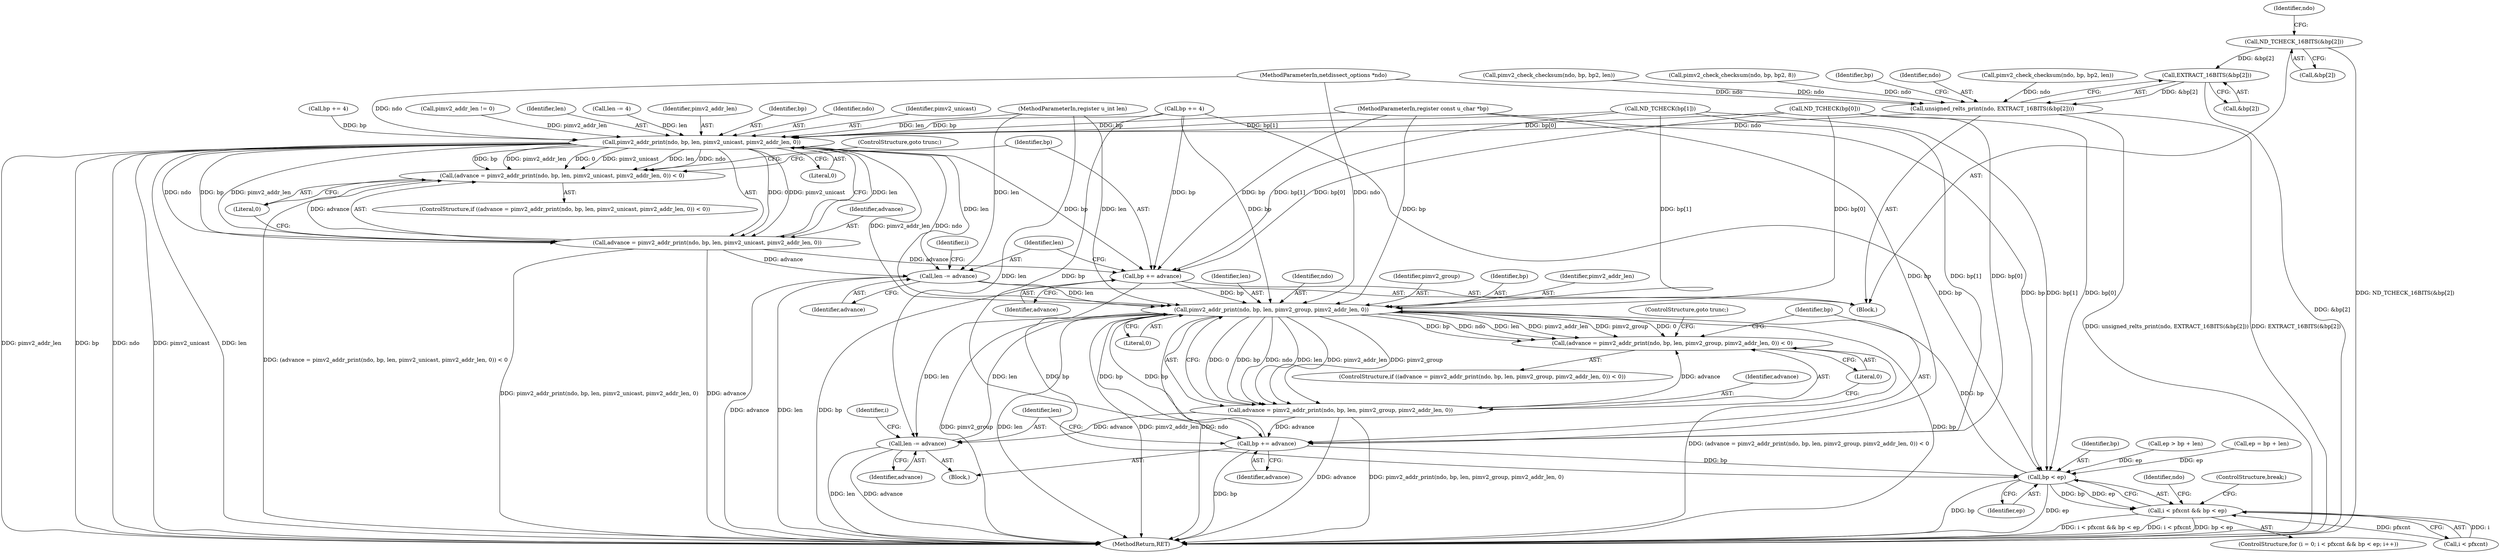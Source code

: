 digraph "0_tcpdump_5dc1860d8267b1e0cb78c9ffa2a40bea2fdb3ddc_4@array" {
"1001398" [label="(Call,EXTRACT_16BITS(&bp[2]))"];
"1001387" [label="(Call,ND_TCHECK_16BITS(&bp[2]))"];
"1001396" [label="(Call,unsigned_relts_print(ndo, EXTRACT_16BITS(&bp[2])))"];
"1001417" [label="(Call,pimv2_addr_print(ndo, bp, len, pimv2_unicast, pimv2_addr_len, 0))"];
"1001414" [label="(Call,(advance = pimv2_addr_print(ndo, bp, len, pimv2_unicast, pimv2_addr_len, 0)) < 0)"];
"1001415" [label="(Call,advance = pimv2_addr_print(ndo, bp, len, pimv2_unicast, pimv2_addr_len, 0))"];
"1001426" [label="(Call,bp += advance)"];
"1001440" [label="(Call,bp < ep)"];
"1001436" [label="(Call,i < pfxcnt && bp < ep)"];
"1001456" [label="(Call,pimv2_addr_print(ndo, bp, len, pimv2_group, pimv2_addr_len, 0))"];
"1001453" [label="(Call,(advance = pimv2_addr_print(ndo, bp, len, pimv2_group, pimv2_addr_len, 0)) < 0)"];
"1001454" [label="(Call,advance = pimv2_addr_print(ndo, bp, len, pimv2_group, pimv2_addr_len, 0))"];
"1001465" [label="(Call,bp += advance)"];
"1001468" [label="(Call,len -= advance)"];
"1001429" [label="(Call,len -= advance)"];
"1001406" [label="(Call,len -= 4)"];
"1000224" [label="(Call,pimv2_check_checksum(ndo, bp, bp2, 8))"];
"1001415" [label="(Call,advance = pimv2_addr_print(ndo, bp, len, pimv2_unicast, pimv2_addr_len, 0))"];
"1001394" [label="(Identifier,ndo)"];
"1001461" [label="(Identifier,pimv2_addr_len)"];
"1001404" [label="(Identifier,bp)"];
"1001422" [label="(Identifier,pimv2_addr_len)"];
"1001426" [label="(Call,bp += advance)"];
"1001436" [label="(Call,i < pfxcnt && bp < ep)"];
"1001467" [label="(Identifier,advance)"];
"1001388" [label="(Call,&bp[2])"];
"1001417" [label="(Call,pimv2_addr_print(ndo, bp, len, pimv2_unicast, pimv2_addr_len, 0))"];
"1001397" [label="(Identifier,ndo)"];
"1001424" [label="(Literal,0)"];
"1001452" [label="(ControlStructure,if ((advance = pimv2_addr_print(ndo, bp, len, pimv2_group, pimv2_addr_len, 0)) < 0))"];
"1001444" [label="(Identifier,i)"];
"1001464" [label="(ControlStructure,goto trunc;)"];
"1001459" [label="(Identifier,len)"];
"1001469" [label="(Identifier,len)"];
"1001466" [label="(Identifier,bp)"];
"1001437" [label="(Call,i < pfxcnt)"];
"1001419" [label="(Identifier,bp)"];
"1001431" [label="(Identifier,advance)"];
"1001396" [label="(Call,unsigned_relts_print(ndo, EXTRACT_16BITS(&bp[2])))"];
"1001423" [label="(Literal,0)"];
"1001387" [label="(Call,ND_TCHECK_16BITS(&bp[2]))"];
"1001418" [label="(Identifier,ndo)"];
"1001414" [label="(Call,(advance = pimv2_addr_print(ndo, bp, len, pimv2_unicast, pimv2_addr_len, 0)) < 0)"];
"1001448" [label="(Identifier,ndo)"];
"1001457" [label="(Identifier,ndo)"];
"1001440" [label="(Call,bp < ep)"];
"1000271" [label="(Call,bp += 4)"];
"1001463" [label="(Literal,0)"];
"1001468" [label="(Call,len -= advance)"];
"1001425" [label="(ControlStructure,goto trunc;)"];
"1001442" [label="(Identifier,ep)"];
"1001458" [label="(Identifier,bp)"];
"1001421" [label="(Identifier,pimv2_unicast)"];
"1001370" [label="(Call,ND_TCHECK(bp[1]))"];
"1001413" [label="(ControlStructure,if ((advance = pimv2_addr_print(ndo, bp, len, pimv2_unicast, pimv2_addr_len, 0)) < 0))"];
"1001445" [label="(Block,)"];
"1001462" [label="(Literal,0)"];
"1001470" [label="(Identifier,advance)"];
"1001427" [label="(Identifier,bp)"];
"1001429" [label="(Call,len -= advance)"];
"1000122" [label="(MethodParameterIn,register u_int len)"];
"1001430" [label="(Identifier,len)"];
"1001456" [label="(Call,pimv2_addr_print(ndo, bp, len, pimv2_group, pimv2_addr_len, 0))"];
"1001460" [label="(Identifier,pimv2_group)"];
"1000148" [label="(Call,ep > bp + len)"];
"1001416" [label="(Identifier,advance)"];
"1001403" [label="(Call,bp += 4)"];
"1001432" [label="(ControlStructure,for (i = 0; i < pfxcnt && bp < ep; i++))"];
"1000245" [label="(Call,pimv2_check_checksum(ndo, bp, bp2, len))"];
"1001399" [label="(Call,&bp[2])"];
"1001428" [label="(Identifier,advance)"];
"1001454" [label="(Call,advance = pimv2_addr_print(ndo, bp, len, pimv2_group, pimv2_addr_len, 0))"];
"1000153" [label="(Call,ep = bp + len)"];
"1001348" [label="(Call,ND_TCHECK(bp[0]))"];
"1000173" [label="(Call,pimv2_addr_len != 0)"];
"1001471" [label="(ControlStructure,break;)"];
"1000236" [label="(Call,pimv2_check_checksum(ndo, bp, bp2, len))"];
"1001455" [label="(Identifier,advance)"];
"1001434" [label="(Identifier,i)"];
"1001340" [label="(Block,)"];
"1001575" [label="(MethodReturn,RET)"];
"1000121" [label="(MethodParameterIn,register const u_char *bp)"];
"1001453" [label="(Call,(advance = pimv2_addr_print(ndo, bp, len, pimv2_group, pimv2_addr_len, 0)) < 0)"];
"1001465" [label="(Call,bp += advance)"];
"1001398" [label="(Call,EXTRACT_16BITS(&bp[2]))"];
"1001441" [label="(Identifier,bp)"];
"1001420" [label="(Identifier,len)"];
"1000120" [label="(MethodParameterIn,netdissect_options *ndo)"];
"1001398" -> "1001396"  [label="AST: "];
"1001398" -> "1001399"  [label="CFG: "];
"1001399" -> "1001398"  [label="AST: "];
"1001396" -> "1001398"  [label="CFG: "];
"1001398" -> "1001575"  [label="DDG: &bp[2]"];
"1001398" -> "1001396"  [label="DDG: &bp[2]"];
"1001387" -> "1001398"  [label="DDG: &bp[2]"];
"1001387" -> "1001340"  [label="AST: "];
"1001387" -> "1001388"  [label="CFG: "];
"1001388" -> "1001387"  [label="AST: "];
"1001394" -> "1001387"  [label="CFG: "];
"1001387" -> "1001575"  [label="DDG: ND_TCHECK_16BITS(&bp[2])"];
"1001396" -> "1001340"  [label="AST: "];
"1001397" -> "1001396"  [label="AST: "];
"1001404" -> "1001396"  [label="CFG: "];
"1001396" -> "1001575"  [label="DDG: EXTRACT_16BITS(&bp[2])"];
"1001396" -> "1001575"  [label="DDG: unsigned_relts_print(ndo, EXTRACT_16BITS(&bp[2]))"];
"1000224" -> "1001396"  [label="DDG: ndo"];
"1000236" -> "1001396"  [label="DDG: ndo"];
"1000245" -> "1001396"  [label="DDG: ndo"];
"1000120" -> "1001396"  [label="DDG: ndo"];
"1001396" -> "1001417"  [label="DDG: ndo"];
"1001417" -> "1001415"  [label="AST: "];
"1001417" -> "1001423"  [label="CFG: "];
"1001418" -> "1001417"  [label="AST: "];
"1001419" -> "1001417"  [label="AST: "];
"1001420" -> "1001417"  [label="AST: "];
"1001421" -> "1001417"  [label="AST: "];
"1001422" -> "1001417"  [label="AST: "];
"1001423" -> "1001417"  [label="AST: "];
"1001415" -> "1001417"  [label="CFG: "];
"1001417" -> "1001575"  [label="DDG: pimv2_addr_len"];
"1001417" -> "1001575"  [label="DDG: bp"];
"1001417" -> "1001575"  [label="DDG: ndo"];
"1001417" -> "1001575"  [label="DDG: pimv2_unicast"];
"1001417" -> "1001575"  [label="DDG: len"];
"1001417" -> "1001414"  [label="DDG: len"];
"1001417" -> "1001414"  [label="DDG: ndo"];
"1001417" -> "1001414"  [label="DDG: bp"];
"1001417" -> "1001414"  [label="DDG: pimv2_addr_len"];
"1001417" -> "1001414"  [label="DDG: 0"];
"1001417" -> "1001414"  [label="DDG: pimv2_unicast"];
"1001417" -> "1001415"  [label="DDG: len"];
"1001417" -> "1001415"  [label="DDG: ndo"];
"1001417" -> "1001415"  [label="DDG: bp"];
"1001417" -> "1001415"  [label="DDG: pimv2_addr_len"];
"1001417" -> "1001415"  [label="DDG: 0"];
"1001417" -> "1001415"  [label="DDG: pimv2_unicast"];
"1000120" -> "1001417"  [label="DDG: ndo"];
"1001370" -> "1001417"  [label="DDG: bp[1]"];
"1001403" -> "1001417"  [label="DDG: bp"];
"1000121" -> "1001417"  [label="DDG: bp"];
"1001348" -> "1001417"  [label="DDG: bp[0]"];
"1000271" -> "1001417"  [label="DDG: bp"];
"1001406" -> "1001417"  [label="DDG: len"];
"1000122" -> "1001417"  [label="DDG: len"];
"1000173" -> "1001417"  [label="DDG: pimv2_addr_len"];
"1001417" -> "1001426"  [label="DDG: bp"];
"1001417" -> "1001429"  [label="DDG: len"];
"1001417" -> "1001456"  [label="DDG: ndo"];
"1001417" -> "1001456"  [label="DDG: pimv2_addr_len"];
"1001414" -> "1001413"  [label="AST: "];
"1001414" -> "1001424"  [label="CFG: "];
"1001415" -> "1001414"  [label="AST: "];
"1001424" -> "1001414"  [label="AST: "];
"1001425" -> "1001414"  [label="CFG: "];
"1001427" -> "1001414"  [label="CFG: "];
"1001414" -> "1001575"  [label="DDG: (advance = pimv2_addr_print(ndo, bp, len, pimv2_unicast, pimv2_addr_len, 0)) < 0"];
"1001415" -> "1001414"  [label="DDG: advance"];
"1001416" -> "1001415"  [label="AST: "];
"1001424" -> "1001415"  [label="CFG: "];
"1001415" -> "1001575"  [label="DDG: pimv2_addr_print(ndo, bp, len, pimv2_unicast, pimv2_addr_len, 0)"];
"1001415" -> "1001575"  [label="DDG: advance"];
"1001415" -> "1001426"  [label="DDG: advance"];
"1001415" -> "1001429"  [label="DDG: advance"];
"1001426" -> "1001340"  [label="AST: "];
"1001426" -> "1001428"  [label="CFG: "];
"1001427" -> "1001426"  [label="AST: "];
"1001428" -> "1001426"  [label="AST: "];
"1001430" -> "1001426"  [label="CFG: "];
"1001426" -> "1001575"  [label="DDG: bp"];
"1001370" -> "1001426"  [label="DDG: bp[1]"];
"1000121" -> "1001426"  [label="DDG: bp"];
"1001348" -> "1001426"  [label="DDG: bp[0]"];
"1000271" -> "1001426"  [label="DDG: bp"];
"1001426" -> "1001440"  [label="DDG: bp"];
"1001426" -> "1001456"  [label="DDG: bp"];
"1001440" -> "1001436"  [label="AST: "];
"1001440" -> "1001442"  [label="CFG: "];
"1001441" -> "1001440"  [label="AST: "];
"1001442" -> "1001440"  [label="AST: "];
"1001436" -> "1001440"  [label="CFG: "];
"1001440" -> "1001575"  [label="DDG: ep"];
"1001440" -> "1001575"  [label="DDG: bp"];
"1001440" -> "1001436"  [label="DDG: bp"];
"1001440" -> "1001436"  [label="DDG: ep"];
"1001370" -> "1001440"  [label="DDG: bp[1]"];
"1001465" -> "1001440"  [label="DDG: bp"];
"1000121" -> "1001440"  [label="DDG: bp"];
"1001348" -> "1001440"  [label="DDG: bp[0]"];
"1000271" -> "1001440"  [label="DDG: bp"];
"1000148" -> "1001440"  [label="DDG: ep"];
"1000153" -> "1001440"  [label="DDG: ep"];
"1001440" -> "1001456"  [label="DDG: bp"];
"1001436" -> "1001432"  [label="AST: "];
"1001436" -> "1001437"  [label="CFG: "];
"1001437" -> "1001436"  [label="AST: "];
"1001448" -> "1001436"  [label="CFG: "];
"1001471" -> "1001436"  [label="CFG: "];
"1001436" -> "1001575"  [label="DDG: bp < ep"];
"1001436" -> "1001575"  [label="DDG: i < pfxcnt && bp < ep"];
"1001436" -> "1001575"  [label="DDG: i < pfxcnt"];
"1001437" -> "1001436"  [label="DDG: i"];
"1001437" -> "1001436"  [label="DDG: pfxcnt"];
"1001456" -> "1001454"  [label="AST: "];
"1001456" -> "1001462"  [label="CFG: "];
"1001457" -> "1001456"  [label="AST: "];
"1001458" -> "1001456"  [label="AST: "];
"1001459" -> "1001456"  [label="AST: "];
"1001460" -> "1001456"  [label="AST: "];
"1001461" -> "1001456"  [label="AST: "];
"1001462" -> "1001456"  [label="AST: "];
"1001454" -> "1001456"  [label="CFG: "];
"1001456" -> "1001575"  [label="DDG: pimv2_group"];
"1001456" -> "1001575"  [label="DDG: len"];
"1001456" -> "1001575"  [label="DDG: pimv2_addr_len"];
"1001456" -> "1001575"  [label="DDG: ndo"];
"1001456" -> "1001575"  [label="DDG: bp"];
"1001456" -> "1001453"  [label="DDG: 0"];
"1001456" -> "1001453"  [label="DDG: bp"];
"1001456" -> "1001453"  [label="DDG: ndo"];
"1001456" -> "1001453"  [label="DDG: len"];
"1001456" -> "1001453"  [label="DDG: pimv2_addr_len"];
"1001456" -> "1001453"  [label="DDG: pimv2_group"];
"1001456" -> "1001454"  [label="DDG: 0"];
"1001456" -> "1001454"  [label="DDG: bp"];
"1001456" -> "1001454"  [label="DDG: ndo"];
"1001456" -> "1001454"  [label="DDG: len"];
"1001456" -> "1001454"  [label="DDG: pimv2_addr_len"];
"1001456" -> "1001454"  [label="DDG: pimv2_group"];
"1000120" -> "1001456"  [label="DDG: ndo"];
"1001370" -> "1001456"  [label="DDG: bp[1]"];
"1001465" -> "1001456"  [label="DDG: bp"];
"1000121" -> "1001456"  [label="DDG: bp"];
"1001348" -> "1001456"  [label="DDG: bp[0]"];
"1000271" -> "1001456"  [label="DDG: bp"];
"1001468" -> "1001456"  [label="DDG: len"];
"1001429" -> "1001456"  [label="DDG: len"];
"1000122" -> "1001456"  [label="DDG: len"];
"1001456" -> "1001465"  [label="DDG: bp"];
"1001456" -> "1001468"  [label="DDG: len"];
"1001453" -> "1001452"  [label="AST: "];
"1001453" -> "1001463"  [label="CFG: "];
"1001454" -> "1001453"  [label="AST: "];
"1001463" -> "1001453"  [label="AST: "];
"1001464" -> "1001453"  [label="CFG: "];
"1001466" -> "1001453"  [label="CFG: "];
"1001453" -> "1001575"  [label="DDG: (advance = pimv2_addr_print(ndo, bp, len, pimv2_group, pimv2_addr_len, 0)) < 0"];
"1001454" -> "1001453"  [label="DDG: advance"];
"1001455" -> "1001454"  [label="AST: "];
"1001463" -> "1001454"  [label="CFG: "];
"1001454" -> "1001575"  [label="DDG: pimv2_addr_print(ndo, bp, len, pimv2_group, pimv2_addr_len, 0)"];
"1001454" -> "1001575"  [label="DDG: advance"];
"1001454" -> "1001465"  [label="DDG: advance"];
"1001454" -> "1001468"  [label="DDG: advance"];
"1001465" -> "1001445"  [label="AST: "];
"1001465" -> "1001467"  [label="CFG: "];
"1001466" -> "1001465"  [label="AST: "];
"1001467" -> "1001465"  [label="AST: "];
"1001469" -> "1001465"  [label="CFG: "];
"1001465" -> "1001575"  [label="DDG: bp"];
"1001370" -> "1001465"  [label="DDG: bp[1]"];
"1000121" -> "1001465"  [label="DDG: bp"];
"1001348" -> "1001465"  [label="DDG: bp[0]"];
"1000271" -> "1001465"  [label="DDG: bp"];
"1001468" -> "1001445"  [label="AST: "];
"1001468" -> "1001470"  [label="CFG: "];
"1001469" -> "1001468"  [label="AST: "];
"1001470" -> "1001468"  [label="AST: "];
"1001444" -> "1001468"  [label="CFG: "];
"1001468" -> "1001575"  [label="DDG: len"];
"1001468" -> "1001575"  [label="DDG: advance"];
"1000122" -> "1001468"  [label="DDG: len"];
"1001429" -> "1001340"  [label="AST: "];
"1001429" -> "1001431"  [label="CFG: "];
"1001430" -> "1001429"  [label="AST: "];
"1001431" -> "1001429"  [label="AST: "];
"1001434" -> "1001429"  [label="CFG: "];
"1001429" -> "1001575"  [label="DDG: advance"];
"1001429" -> "1001575"  [label="DDG: len"];
"1000122" -> "1001429"  [label="DDG: len"];
}
